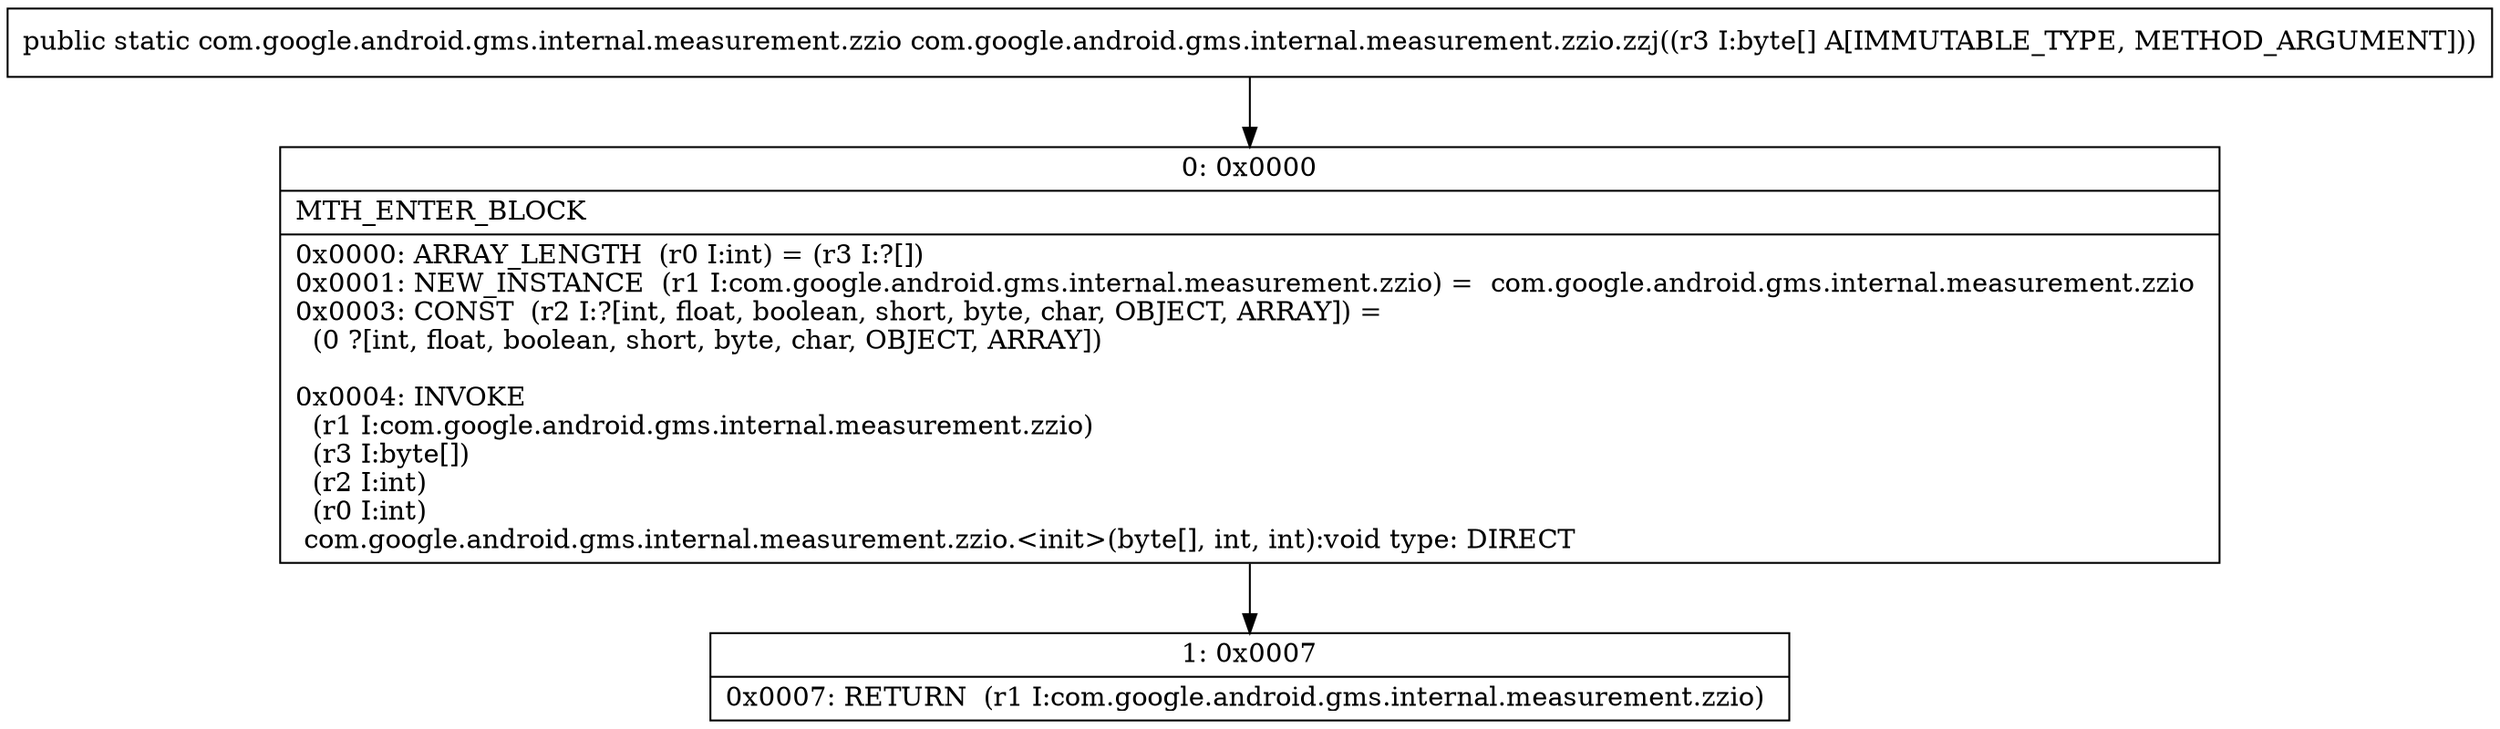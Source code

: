 digraph "CFG forcom.google.android.gms.internal.measurement.zzio.zzj([B)Lcom\/google\/android\/gms\/internal\/measurement\/zzio;" {
Node_0 [shape=record,label="{0\:\ 0x0000|MTH_ENTER_BLOCK\l|0x0000: ARRAY_LENGTH  (r0 I:int) = (r3 I:?[]) \l0x0001: NEW_INSTANCE  (r1 I:com.google.android.gms.internal.measurement.zzio) =  com.google.android.gms.internal.measurement.zzio \l0x0003: CONST  (r2 I:?[int, float, boolean, short, byte, char, OBJECT, ARRAY]) = \l  (0 ?[int, float, boolean, short, byte, char, OBJECT, ARRAY])\l \l0x0004: INVOKE  \l  (r1 I:com.google.android.gms.internal.measurement.zzio)\l  (r3 I:byte[])\l  (r2 I:int)\l  (r0 I:int)\l com.google.android.gms.internal.measurement.zzio.\<init\>(byte[], int, int):void type: DIRECT \l}"];
Node_1 [shape=record,label="{1\:\ 0x0007|0x0007: RETURN  (r1 I:com.google.android.gms.internal.measurement.zzio) \l}"];
MethodNode[shape=record,label="{public static com.google.android.gms.internal.measurement.zzio com.google.android.gms.internal.measurement.zzio.zzj((r3 I:byte[] A[IMMUTABLE_TYPE, METHOD_ARGUMENT])) }"];
MethodNode -> Node_0;
Node_0 -> Node_1;
}

